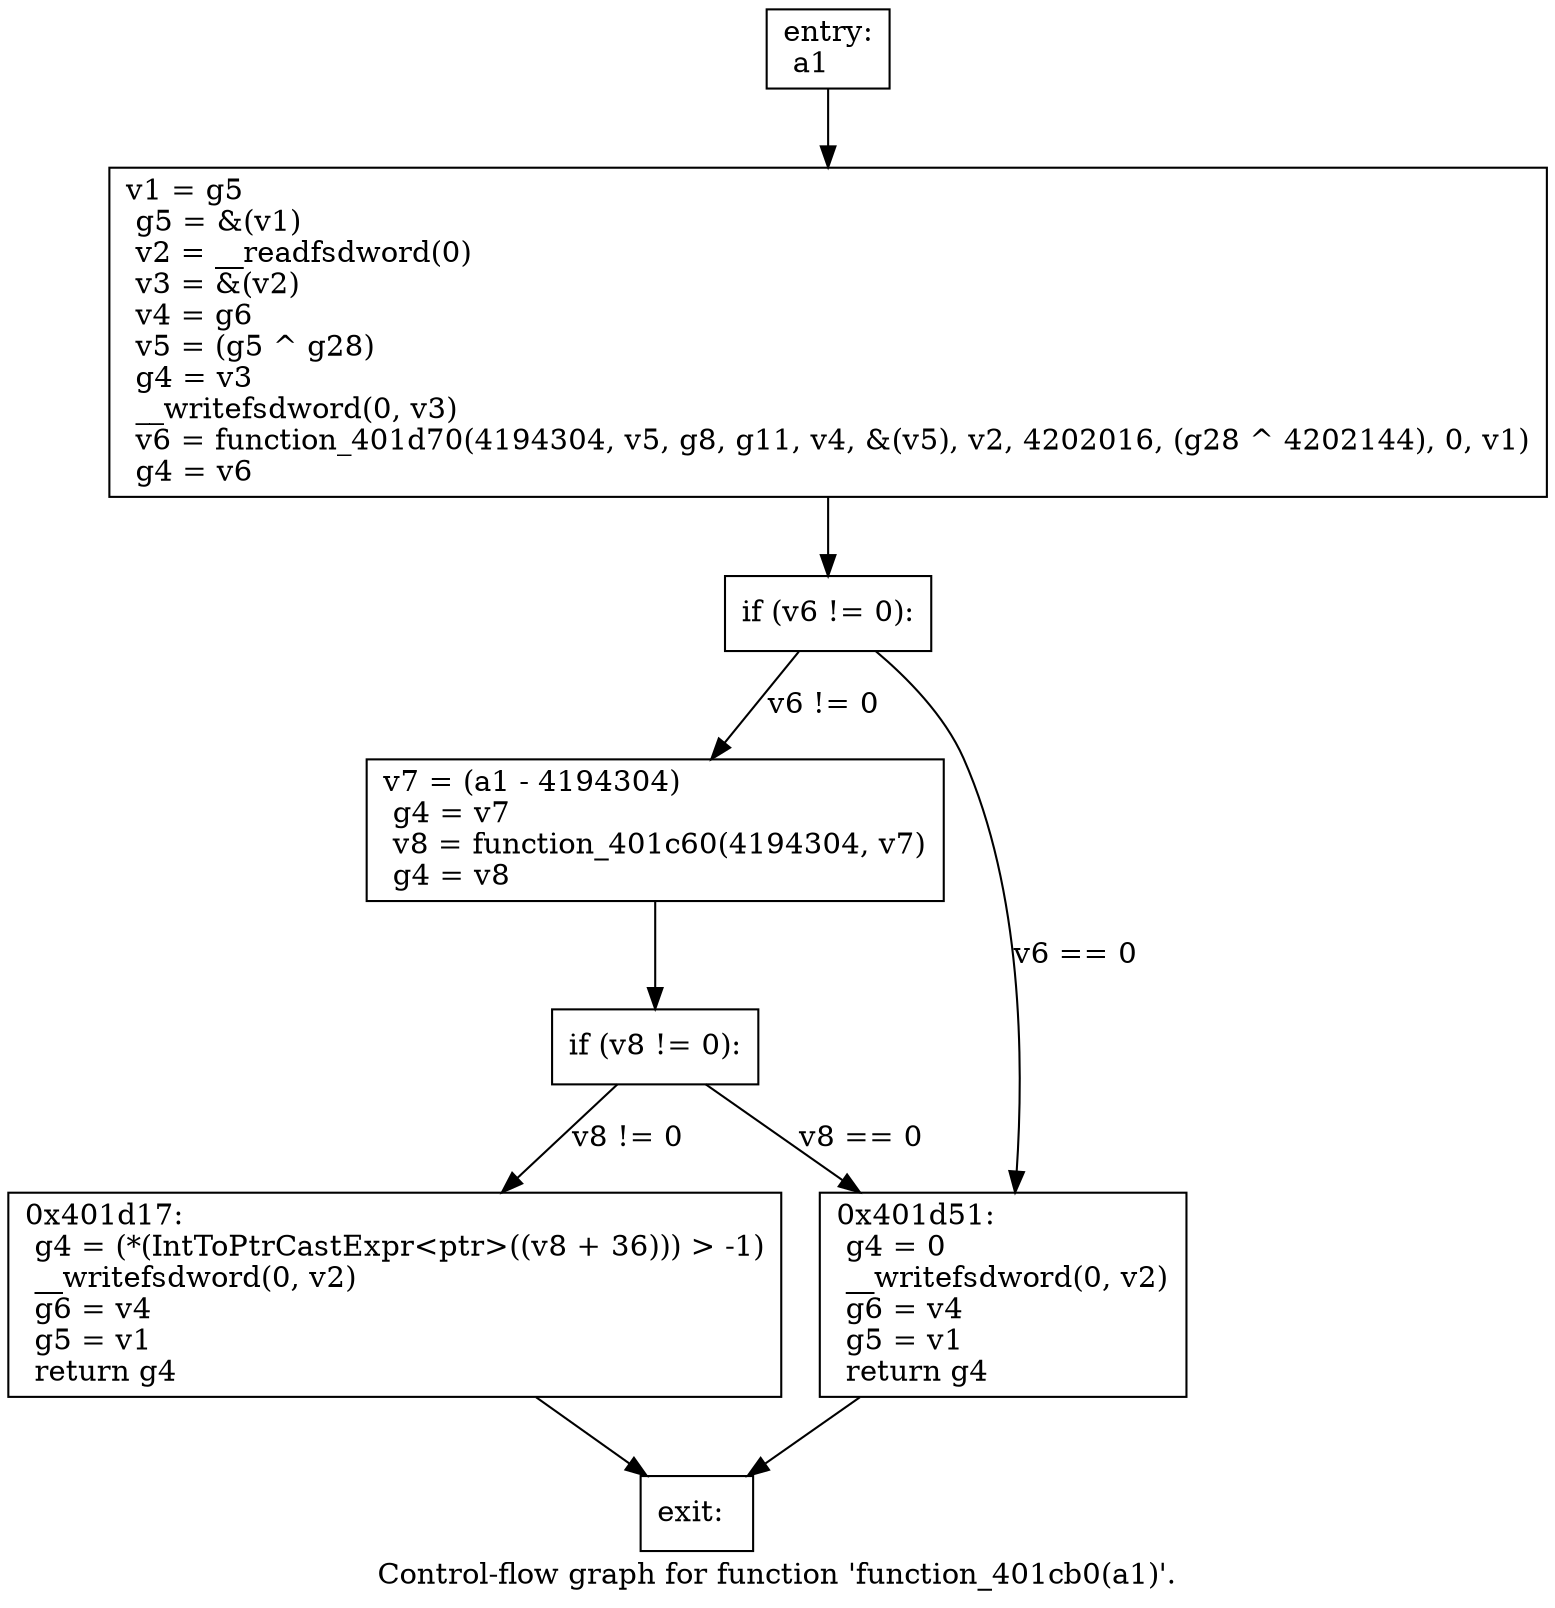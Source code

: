 digraph "Control-flow graph for function 'function_401cb0(a1)'." {
  label="Control-flow graph for function 'function_401cb0(a1)'.";
  node [shape=record];

  Node000001D420ACC700 [label="{entry:\l  a1\l}"];
  Node000001D420ACC700 -> Node000001D420ACC150;
  Node000001D420ACC150 [label="{  v1 = g5\l  g5 = &(v1)\l  v2 = __readfsdword(0)\l  v3 = &(v2)\l  v4 = g6\l  v5 = (g5 ^ g28)\l  g4 = v3\l  __writefsdword(0, v3)\l  v6 = function_401d70(4194304, v5, g8, g11, v4, &(v5), v2, 4202016, (g28 ^ 4202144), 0, v1)\l  g4 = v6\l}"];
  Node000001D420ACC150 -> Node000001D420ACB270;
  Node000001D420ACB270 [label="{  if (v6 != 0):\l}"];
  Node000001D420ACB270 -> Node000001D420ACC000 [label="v6 != 0"];
  Node000001D420ACB270 -> Node000001D420ACB660 [label="v6 == 0"];
  Node000001D420ACC000 [label="{  v7 = (a1 - 4194304)\l  g4 = v7\l  v8 = function_401c60(4194304, v7)\l  g4 = v8\l}"];
  Node000001D420ACC000 -> Node000001D420ACB2E0;
  Node000001D420ACB660 [label="{0x401d51:\l  g4 = 0\l  __writefsdword(0, v2)\l  g6 = v4\l  g5 = v1\l  return g4\l}"];
  Node000001D420ACB660 -> Node000001D420ACC1C0;
  Node000001D420ACB2E0 [label="{  if (v8 != 0):\l}"];
  Node000001D420ACB2E0 -> Node000001D420ACBC10 [label="v8 != 0"];
  Node000001D420ACB2E0 -> Node000001D420ACB660 [label="v8 == 0"];
  Node000001D420ACC1C0 [label="{exit:\l}"];
  Node000001D420ACBC10 [label="{0x401d17:\l  g4 = (*(IntToPtrCastExpr\<ptr\>((v8 + 36))) \> -1)\l  __writefsdword(0, v2)\l  g6 = v4\l  g5 = v1\l  return g4\l}"];
  Node000001D420ACBC10 -> Node000001D420ACC1C0;

}
